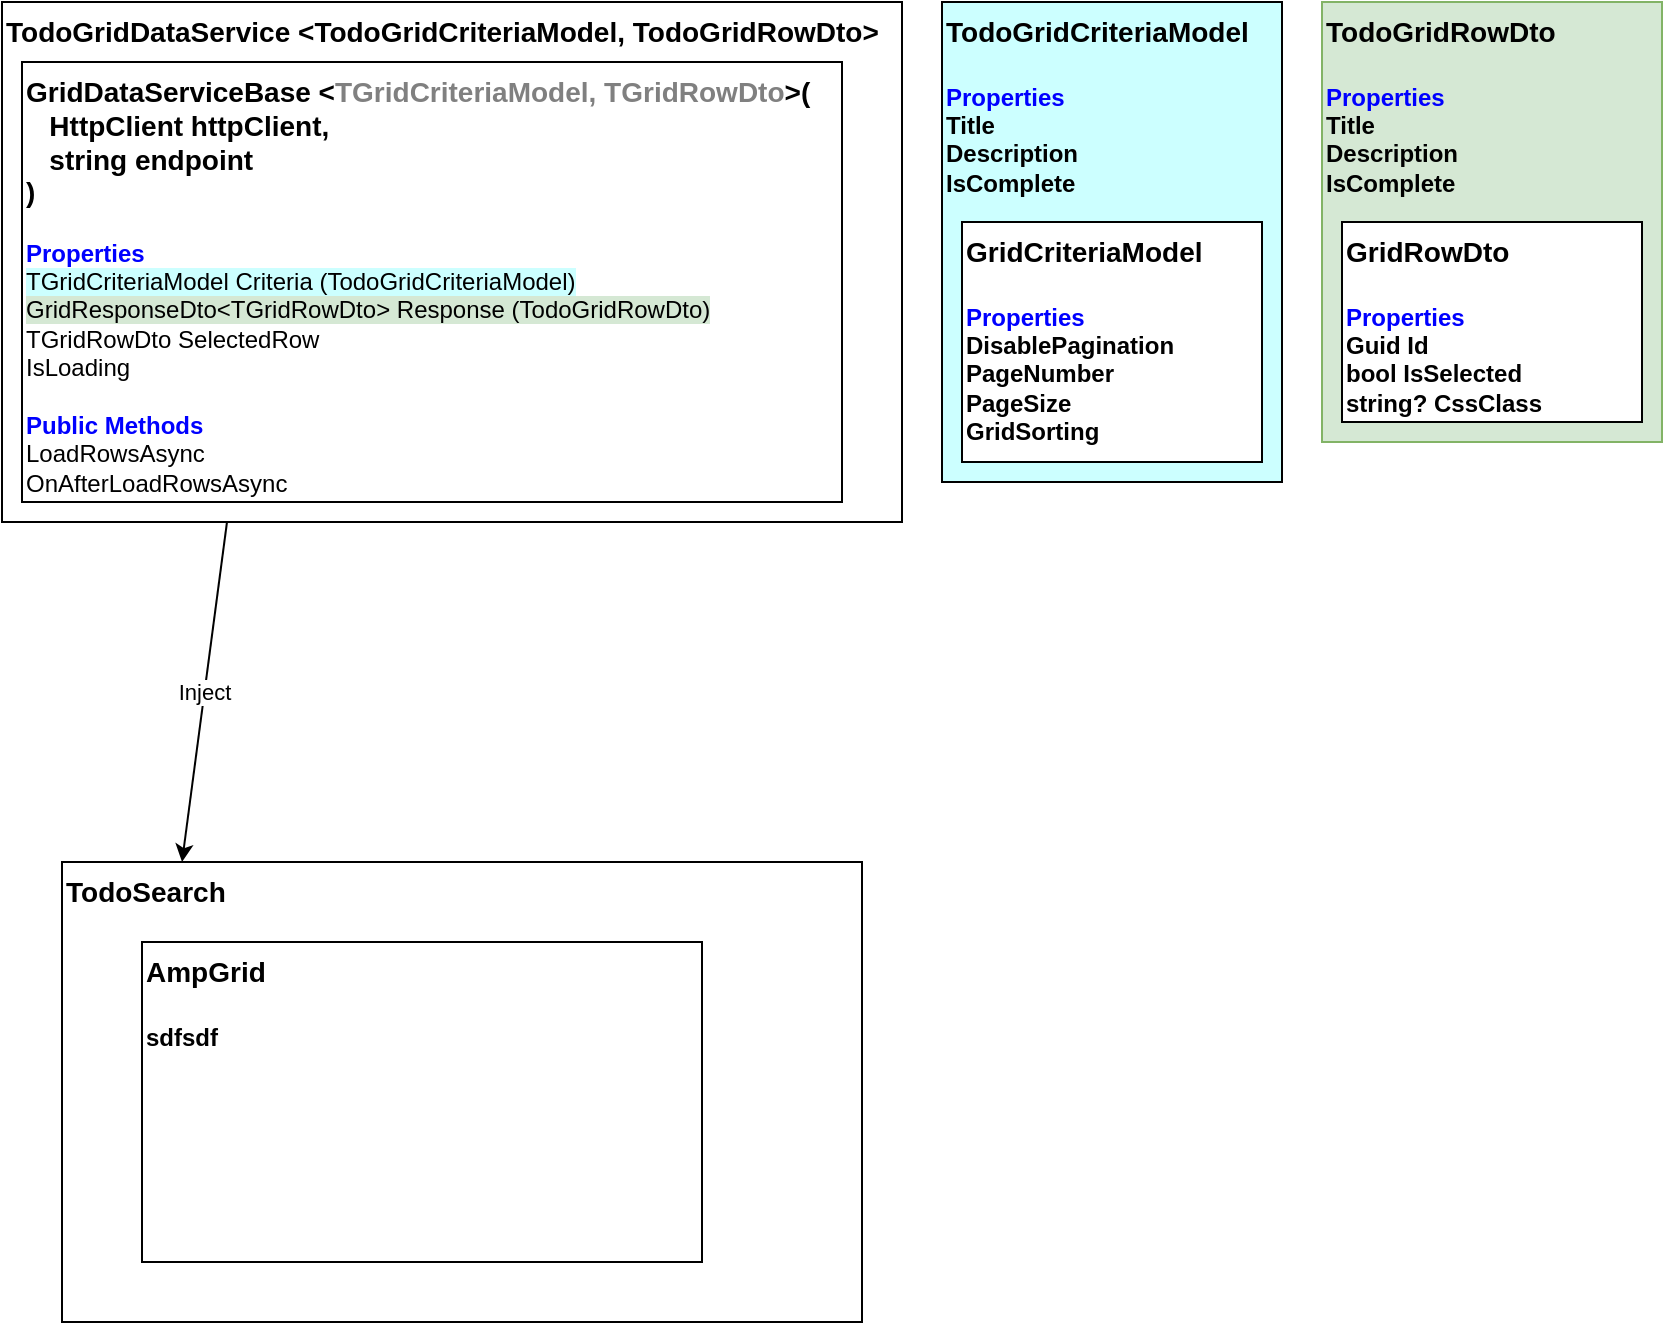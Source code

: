<mxfile version="28.2.5">
  <diagram name="Page-1" id="vXoPtYF4PZFj7REH3g7t">
    <mxGraphModel dx="1426" dy="743" grid="1" gridSize="10" guides="1" tooltips="1" connect="1" arrows="1" fold="1" page="1" pageScale="1" pageWidth="850" pageHeight="1100" math="0" shadow="0">
      <root>
        <mxCell id="0" />
        <mxCell id="1" parent="0" />
        <mxCell id="iU_hsehDUaXlxSYWORCx-1" value="&lt;b&gt;&lt;font style=&quot;font-size: 14px;&quot;&gt;TodoSearch&lt;/font&gt;&lt;/b&gt;&lt;div&gt;&lt;br&gt;&lt;/div&gt;&lt;div&gt;&lt;br&gt;&lt;/div&gt;" style="rounded=0;whiteSpace=wrap;html=1;verticalAlign=top;align=left;" parent="1" vertex="1">
          <mxGeometry x="40" y="440" width="400" height="230" as="geometry" />
        </mxCell>
        <mxCell id="iU_hsehDUaXlxSYWORCx-2" value="&lt;div&gt;&lt;b&gt;&lt;font style=&quot;font-size: 14px;&quot;&gt;AmpGrid&lt;/font&gt;&lt;/b&gt;&lt;/div&gt;&lt;div&gt;&lt;b&gt;&lt;font style=&quot;font-size: 14px;&quot;&gt;&lt;br&gt;&lt;/font&gt;&lt;/b&gt;&lt;/div&gt;&lt;div&gt;&lt;b&gt;&lt;font&gt;sdfsdf&lt;/font&gt;&lt;/b&gt;&lt;/div&gt;" style="rounded=0;whiteSpace=wrap;html=1;verticalAlign=top;align=left;" parent="1" vertex="1">
          <mxGeometry x="80" y="480" width="280" height="160" as="geometry" />
        </mxCell>
        <mxCell id="iU_hsehDUaXlxSYWORCx-3" value="&lt;div&gt;&lt;font style=&quot;font-size: 14px;&quot;&gt;&lt;b&gt;TodoGridDataService&amp;nbsp;&lt;/b&gt;&lt;/font&gt;&lt;b style=&quot;background-color: transparent; color: light-dark(rgb(0, 0, 0), rgb(255, 255, 255)); font-size: 14px;&quot;&gt;&amp;lt;TodoGridCriteriaModel, TodoGridRowDto&amp;gt;&lt;/b&gt;&lt;/div&gt;&lt;div&gt;&lt;br&gt;&lt;/div&gt;&lt;div&gt;&lt;br&gt;&lt;/div&gt;" style="rounded=0;whiteSpace=wrap;html=1;verticalAlign=top;align=left;" parent="1" vertex="1">
          <mxGeometry x="10" y="10" width="450" height="260" as="geometry" />
        </mxCell>
        <mxCell id="iU_hsehDUaXlxSYWORCx-4" value="Inject" style="endArrow=classic;html=1;rounded=0;exitX=0.25;exitY=1;exitDx=0;exitDy=0;entryX=0.25;entryY=0;entryDx=0;entryDy=0;" parent="1" source="iU_hsehDUaXlxSYWORCx-3" edge="1">
          <mxGeometry width="50" height="50" relative="1" as="geometry">
            <mxPoint x="350" y="260" as="sourcePoint" />
            <mxPoint x="100" y="440" as="targetPoint" />
          </mxGeometry>
        </mxCell>
        <mxCell id="iU_hsehDUaXlxSYWORCx-6" value="&lt;div&gt;&lt;font style=&quot;font-size: 14px;&quot;&gt;&lt;b&gt;GridDataServiceBase &amp;lt;&lt;font style=&quot;color: light-dark(rgb(128, 128, 128), rgb(237, 237, 237));&quot;&gt;TGridCriteriaModel, TGridRowDto&lt;/font&gt;&amp;gt;(&lt;/b&gt;&lt;/font&gt;&lt;/div&gt;&lt;div&gt;&lt;font style=&quot;font-size: 14px;&quot;&gt;&lt;b&gt;&amp;nbsp; &amp;nbsp;HttpClient httpClient,&amp;nbsp;&lt;/b&gt;&lt;/font&gt;&lt;/div&gt;&lt;div&gt;&lt;font style=&quot;font-size: 14px;&quot;&gt;&lt;b&gt;&amp;nbsp; &amp;nbsp;string endpoint&lt;/b&gt;&lt;/font&gt;&lt;/div&gt;&lt;div&gt;&lt;font style=&quot;font-size: 14px;&quot;&gt;&lt;b&gt;)&lt;/b&gt;&lt;/font&gt;&lt;/div&gt;&lt;div&gt;&lt;br&gt;&lt;/div&gt;&lt;div&gt;&lt;b&gt;&lt;font style=&quot;color: light-dark(rgb(0, 0, 255), rgb(237, 237, 237));&quot;&gt;Properties&lt;/font&gt;&lt;/b&gt;&lt;/div&gt;&lt;div&gt;&lt;span style=&quot;background-color: rgb(204, 255, 255);&quot;&gt;&lt;font style=&quot;color: light-dark(rgb(0, 0, 0), rgb(237, 237, 237));&quot;&gt;TGridCriteriaModel&amp;nbsp;&lt;/font&gt;Criteria (TodoGridCriteriaModel)&lt;/span&gt;&lt;/div&gt;&lt;div&gt;&lt;span style=&quot;background-color: light-dark(rgb(213, 232, 212), rgb(237, 237, 237));&quot;&gt;GridResponseDto&amp;lt;TGridRowDto&amp;gt; Response (TodoGridRowDto)&lt;/span&gt;&lt;/div&gt;&lt;div&gt;TGridRowDto SelectedRow&lt;/div&gt;&lt;div&gt;IsLoading&lt;/div&gt;&lt;div&gt;&lt;br&gt;&lt;/div&gt;&lt;div&gt;&lt;div&gt;&lt;b&gt;&lt;font style=&quot;color: light-dark(rgb(0, 0, 255), rgb(237, 237, 237));&quot;&gt;Public Methods&lt;/font&gt;&lt;/b&gt;&lt;/div&gt;&lt;div&gt;LoadRowsAsync&lt;/div&gt;&lt;/div&gt;&lt;div&gt;OnAfterLoadRowsAsync&lt;/div&gt;" style="rounded=0;whiteSpace=wrap;html=1;verticalAlign=top;align=left;" parent="1" vertex="1">
          <mxGeometry x="20" y="40" width="410" height="220" as="geometry" />
        </mxCell>
        <mxCell id="AfNOEGAF2Pohz3mwGMkX-3" value="&lt;div&gt;&lt;b&gt;&lt;font style=&quot;font-size: 14px;&quot;&gt;TodoGridCriteriaModel&lt;/font&gt;&lt;/b&gt;&lt;/div&gt;&lt;div&gt;&lt;b&gt;&lt;font style=&quot;font-size: 14px;&quot;&gt;&lt;br&gt;&lt;/font&gt;&lt;/b&gt;&lt;/div&gt;&lt;div&gt;&lt;b&gt;&lt;font style=&quot;color: light-dark(rgb(0, 0, 255), rgb(237, 237, 237));&quot;&gt;Properties&lt;/font&gt;&lt;/b&gt;&lt;/div&gt;&lt;div&gt;&lt;b&gt;Title&lt;/b&gt;&lt;/div&gt;&lt;div&gt;&lt;b&gt;Description&lt;/b&gt;&lt;/div&gt;&lt;div&gt;&lt;b&gt;IsComplete&lt;/b&gt;&lt;/div&gt;" style="rounded=0;whiteSpace=wrap;html=1;verticalAlign=top;align=left;fillColor=#CCFFFF;" vertex="1" parent="1">
          <mxGeometry x="480" y="10" width="170" height="240" as="geometry" />
        </mxCell>
        <mxCell id="AfNOEGAF2Pohz3mwGMkX-2" value="&lt;div&gt;&lt;b&gt;&lt;font style=&quot;font-size: 14px;&quot;&gt;GridCriteriaModel&lt;/font&gt;&lt;/b&gt;&lt;/div&gt;&lt;div&gt;&lt;b&gt;&lt;font style=&quot;font-size: 14px;&quot;&gt;&lt;br&gt;&lt;/font&gt;&lt;/b&gt;&lt;/div&gt;&lt;div&gt;&lt;b&gt;&lt;font style=&quot;color: light-dark(rgb(0, 0, 255), rgb(237, 237, 237));&quot;&gt;Properties&lt;/font&gt;&lt;/b&gt;&lt;/div&gt;&lt;div&gt;&lt;b&gt;&lt;font&gt;DisablePagination&lt;/font&gt;&lt;/b&gt;&lt;/div&gt;&lt;div&gt;&lt;b&gt;&lt;font&gt;PageNumber&lt;/font&gt;&lt;/b&gt;&lt;/div&gt;&lt;div&gt;&lt;b&gt;&lt;font&gt;PageSize&lt;/font&gt;&lt;/b&gt;&lt;/div&gt;&lt;div&gt;&lt;b&gt;&lt;font&gt;GridSorting&lt;/font&gt;&lt;/b&gt;&lt;/div&gt;" style="rounded=0;whiteSpace=wrap;html=1;verticalAlign=top;align=left;" vertex="1" parent="1">
          <mxGeometry x="490" y="120" width="150" height="120" as="geometry" />
        </mxCell>
        <mxCell id="AfNOEGAF2Pohz3mwGMkX-5" value="&lt;div&gt;&lt;b&gt;&lt;font style=&quot;font-size: 14px;&quot;&gt;TodoGridRowDto&lt;/font&gt;&lt;/b&gt;&lt;/div&gt;&lt;div&gt;&lt;b&gt;&lt;font style=&quot;font-size: 14px;&quot;&gt;&lt;br&gt;&lt;/font&gt;&lt;/b&gt;&lt;/div&gt;&lt;div&gt;&lt;b&gt;&lt;font style=&quot;color: light-dark(rgb(0, 0, 255), rgb(237, 237, 237));&quot;&gt;Properties&lt;/font&gt;&lt;/b&gt;&lt;/div&gt;&lt;div&gt;&lt;b&gt;Title&lt;/b&gt;&lt;/div&gt;&lt;div&gt;&lt;b&gt;Description&lt;/b&gt;&lt;/div&gt;&lt;div&gt;&lt;b&gt;IsComplete&lt;/b&gt;&lt;/div&gt;" style="rounded=0;whiteSpace=wrap;html=1;verticalAlign=top;align=left;fillColor=#d5e8d4;strokeColor=#82b366;" vertex="1" parent="1">
          <mxGeometry x="670" y="10" width="170" height="220" as="geometry" />
        </mxCell>
        <mxCell id="AfNOEGAF2Pohz3mwGMkX-6" value="&lt;div&gt;&lt;b&gt;&lt;font style=&quot;font-size: 14px;&quot;&gt;GridRowDto&lt;/font&gt;&lt;/b&gt;&lt;/div&gt;&lt;div&gt;&lt;b&gt;&lt;font style=&quot;font-size: 14px;&quot;&gt;&lt;br&gt;&lt;/font&gt;&lt;/b&gt;&lt;/div&gt;&lt;div&gt;&lt;b&gt;&lt;font style=&quot;color: light-dark(rgb(0, 0, 255), rgb(237, 237, 237));&quot;&gt;Properties&lt;/font&gt;&lt;/b&gt;&lt;/div&gt;&lt;div&gt;&lt;b&gt;Guid Id&lt;/b&gt;&lt;/div&gt;&lt;div&gt;&lt;b&gt;bool IsSelected&lt;/b&gt;&lt;/div&gt;&lt;div&gt;&lt;b&gt;string? CssClass&lt;/b&gt;&lt;/div&gt;" style="rounded=0;whiteSpace=wrap;html=1;verticalAlign=top;align=left;" vertex="1" parent="1">
          <mxGeometry x="680" y="120" width="150" height="100" as="geometry" />
        </mxCell>
      </root>
    </mxGraphModel>
  </diagram>
</mxfile>
